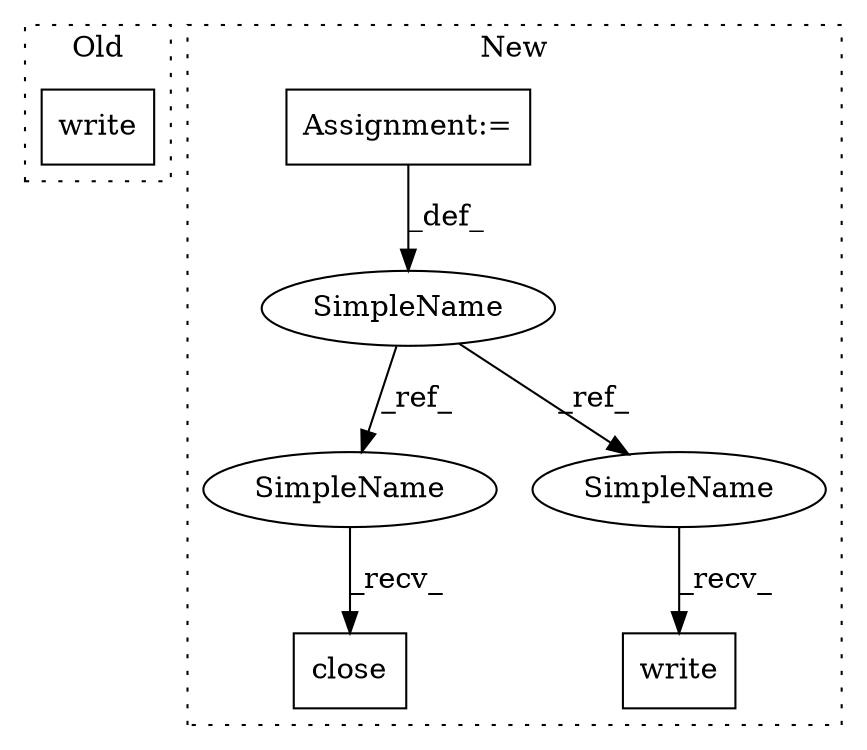 digraph G {
subgraph cluster0 {
1 [label="write" a="32" s="2650,2661" l="6,1" shape="box"];
label = "Old";
style="dotted";
}
subgraph cluster1 {
2 [label="close" a="32" s="2695" l="7" shape="box"];
3 [label="Assignment:=" a="7" s="2614" l="1" shape="box"];
4 [label="write" a="32" s="2673,2684" l="6,1" shape="box"];
5 [label="SimpleName" a="42" s="2613" l="1" shape="ellipse"];
6 [label="SimpleName" a="42" s="2693" l="1" shape="ellipse"];
7 [label="SimpleName" a="42" s="2671" l="1" shape="ellipse"];
label = "New";
style="dotted";
}
3 -> 5 [label="_def_"];
5 -> 6 [label="_ref_"];
5 -> 7 [label="_ref_"];
6 -> 2 [label="_recv_"];
7 -> 4 [label="_recv_"];
}